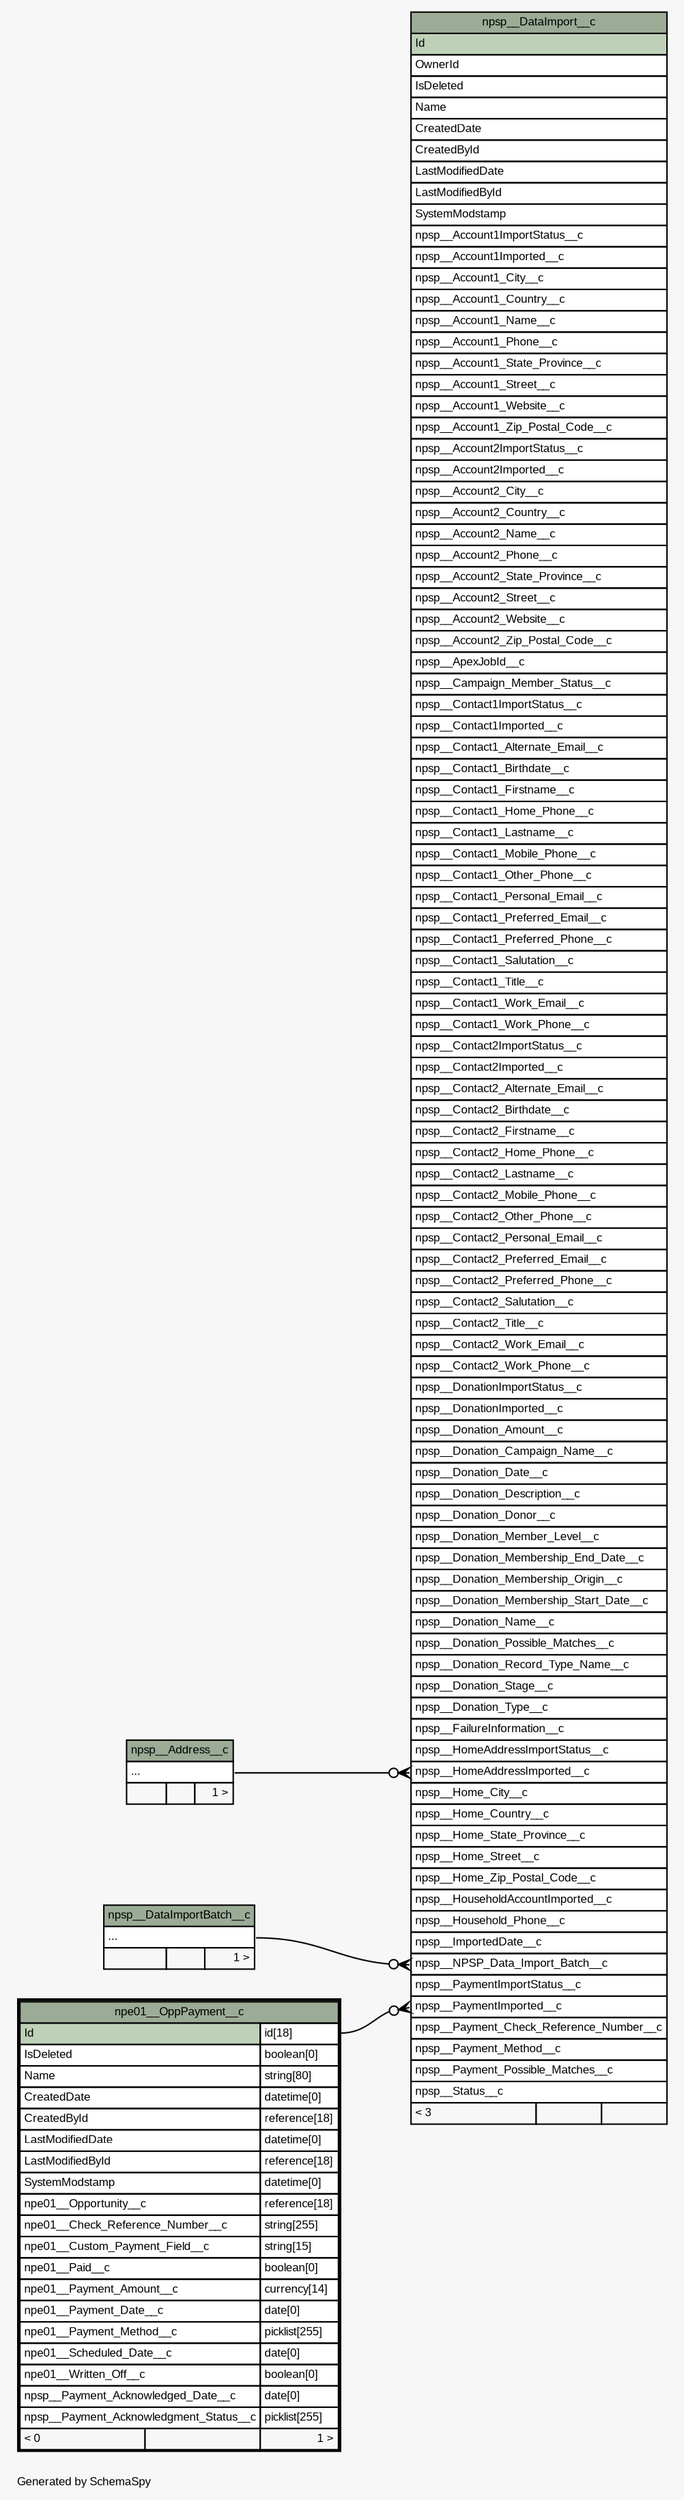 // dot 2.40.1 on Mac OS X 10.12.6
// SchemaSpy rev 590
digraph "twoDegreesRelationshipsDiagram" {
  graph [
    rankdir="RL"
    bgcolor="#f7f7f7"
    label="\nGenerated by SchemaSpy"
    labeljust="l"
    nodesep="0.18"
    ranksep="0.46"
    fontname="Arial"
    fontsize="8"
  ];
  node [
    fontname="Arial"
    fontsize="8"
    shape="plaintext"
  ];
  edge [
    arrowsize="0.8"
  ];
  "npsp__DataImport__c":"npsp__HomeAddressImported__c":w -> "npsp__Address__c":"elipses":e [arrowhead=none dir=back arrowtail=crowodot];
  "npsp__DataImport__c":"npsp__NPSP_Data_Import_Batch__c":w -> "npsp__DataImportBatch__c":"elipses":e [arrowhead=none dir=back arrowtail=crowodot];
  "npsp__DataImport__c":"npsp__PaymentImported__c":w -> "npe01__OppPayment__c":"Id.type":e [arrowhead=none dir=back arrowtail=crowodot];
  "npe01__OppPayment__c" [
    label=<
    <TABLE BORDER="2" CELLBORDER="1" CELLSPACING="0" BGCOLOR="#ffffff">
      <TR><TD COLSPAN="3" BGCOLOR="#9bab96" ALIGN="CENTER">npe01__OppPayment__c</TD></TR>
      <TR><TD PORT="Id" COLSPAN="2" BGCOLOR="#bed1b8" ALIGN="LEFT">Id</TD><TD PORT="Id.type" ALIGN="LEFT">id[18]</TD></TR>
      <TR><TD PORT="IsDeleted" COLSPAN="2" ALIGN="LEFT">IsDeleted</TD><TD PORT="IsDeleted.type" ALIGN="LEFT">boolean[0]</TD></TR>
      <TR><TD PORT="Name" COLSPAN="2" ALIGN="LEFT">Name</TD><TD PORT="Name.type" ALIGN="LEFT">string[80]</TD></TR>
      <TR><TD PORT="CreatedDate" COLSPAN="2" ALIGN="LEFT">CreatedDate</TD><TD PORT="CreatedDate.type" ALIGN="LEFT">datetime[0]</TD></TR>
      <TR><TD PORT="CreatedById" COLSPAN="2" ALIGN="LEFT">CreatedById</TD><TD PORT="CreatedById.type" ALIGN="LEFT">reference[18]</TD></TR>
      <TR><TD PORT="LastModifiedDate" COLSPAN="2" ALIGN="LEFT">LastModifiedDate</TD><TD PORT="LastModifiedDate.type" ALIGN="LEFT">datetime[0]</TD></TR>
      <TR><TD PORT="LastModifiedById" COLSPAN="2" ALIGN="LEFT">LastModifiedById</TD><TD PORT="LastModifiedById.type" ALIGN="LEFT">reference[18]</TD></TR>
      <TR><TD PORT="SystemModstamp" COLSPAN="2" ALIGN="LEFT">SystemModstamp</TD><TD PORT="SystemModstamp.type" ALIGN="LEFT">datetime[0]</TD></TR>
      <TR><TD PORT="npe01__Opportunity__c" COLSPAN="2" ALIGN="LEFT">npe01__Opportunity__c</TD><TD PORT="npe01__Opportunity__c.type" ALIGN="LEFT">reference[18]</TD></TR>
      <TR><TD PORT="npe01__Check_Reference_Number__c" COLSPAN="2" ALIGN="LEFT">npe01__Check_Reference_Number__c</TD><TD PORT="npe01__Check_Reference_Number__c.type" ALIGN="LEFT">string[255]</TD></TR>
      <TR><TD PORT="npe01__Custom_Payment_Field__c" COLSPAN="2" ALIGN="LEFT">npe01__Custom_Payment_Field__c</TD><TD PORT="npe01__Custom_Payment_Field__c.type" ALIGN="LEFT">string[15]</TD></TR>
      <TR><TD PORT="npe01__Paid__c" COLSPAN="2" ALIGN="LEFT">npe01__Paid__c</TD><TD PORT="npe01__Paid__c.type" ALIGN="LEFT">boolean[0]</TD></TR>
      <TR><TD PORT="npe01__Payment_Amount__c" COLSPAN="2" ALIGN="LEFT">npe01__Payment_Amount__c</TD><TD PORT="npe01__Payment_Amount__c.type" ALIGN="LEFT">currency[14]</TD></TR>
      <TR><TD PORT="npe01__Payment_Date__c" COLSPAN="2" ALIGN="LEFT">npe01__Payment_Date__c</TD><TD PORT="npe01__Payment_Date__c.type" ALIGN="LEFT">date[0]</TD></TR>
      <TR><TD PORT="npe01__Payment_Method__c" COLSPAN="2" ALIGN="LEFT">npe01__Payment_Method__c</TD><TD PORT="npe01__Payment_Method__c.type" ALIGN="LEFT">picklist[255]</TD></TR>
      <TR><TD PORT="npe01__Scheduled_Date__c" COLSPAN="2" ALIGN="LEFT">npe01__Scheduled_Date__c</TD><TD PORT="npe01__Scheduled_Date__c.type" ALIGN="LEFT">date[0]</TD></TR>
      <TR><TD PORT="npe01__Written_Off__c" COLSPAN="2" ALIGN="LEFT">npe01__Written_Off__c</TD><TD PORT="npe01__Written_Off__c.type" ALIGN="LEFT">boolean[0]</TD></TR>
      <TR><TD PORT="npsp__Payment_Acknowledged_Date__c" COLSPAN="2" ALIGN="LEFT">npsp__Payment_Acknowledged_Date__c</TD><TD PORT="npsp__Payment_Acknowledged_Date__c.type" ALIGN="LEFT">date[0]</TD></TR>
      <TR><TD PORT="npsp__Payment_Acknowledgment_Status__c" COLSPAN="2" ALIGN="LEFT">npsp__Payment_Acknowledgment_Status__c</TD><TD PORT="npsp__Payment_Acknowledgment_Status__c.type" ALIGN="LEFT">picklist[255]</TD></TR>
      <TR><TD ALIGN="LEFT" BGCOLOR="#f7f7f7">&lt; 0</TD><TD ALIGN="RIGHT" BGCOLOR="#f7f7f7">  </TD><TD ALIGN="RIGHT" BGCOLOR="#f7f7f7">1 &gt;</TD></TR>
    </TABLE>>
    URL="npe01__OppPayment__c.html"
    tooltip="npe01__OppPayment__c"
  ];
  "npsp__Address__c" [
    label=<
    <TABLE BORDER="0" CELLBORDER="1" CELLSPACING="0" BGCOLOR="#ffffff">
      <TR><TD COLSPAN="3" BGCOLOR="#9bab96" ALIGN="CENTER">npsp__Address__c</TD></TR>
      <TR><TD PORT="elipses" COLSPAN="3" ALIGN="LEFT">...</TD></TR>
      <TR><TD ALIGN="LEFT" BGCOLOR="#f7f7f7">  </TD><TD ALIGN="RIGHT" BGCOLOR="#f7f7f7">  </TD><TD ALIGN="RIGHT" BGCOLOR="#f7f7f7">1 &gt;</TD></TR>
    </TABLE>>
    URL="npsp__Address__c.html"
    tooltip="npsp__Address__c"
  ];
  "npsp__DataImport__c" [
    label=<
    <TABLE BORDER="0" CELLBORDER="1" CELLSPACING="0" BGCOLOR="#ffffff">
      <TR><TD COLSPAN="3" BGCOLOR="#9bab96" ALIGN="CENTER">npsp__DataImport__c</TD></TR>
      <TR><TD PORT="Id" COLSPAN="3" BGCOLOR="#bed1b8" ALIGN="LEFT">Id</TD></TR>
      <TR><TD PORT="OwnerId" COLSPAN="3" ALIGN="LEFT">OwnerId</TD></TR>
      <TR><TD PORT="IsDeleted" COLSPAN="3" ALIGN="LEFT">IsDeleted</TD></TR>
      <TR><TD PORT="Name" COLSPAN="3" ALIGN="LEFT">Name</TD></TR>
      <TR><TD PORT="CreatedDate" COLSPAN="3" ALIGN="LEFT">CreatedDate</TD></TR>
      <TR><TD PORT="CreatedById" COLSPAN="3" ALIGN="LEFT">CreatedById</TD></TR>
      <TR><TD PORT="LastModifiedDate" COLSPAN="3" ALIGN="LEFT">LastModifiedDate</TD></TR>
      <TR><TD PORT="LastModifiedById" COLSPAN="3" ALIGN="LEFT">LastModifiedById</TD></TR>
      <TR><TD PORT="SystemModstamp" COLSPAN="3" ALIGN="LEFT">SystemModstamp</TD></TR>
      <TR><TD PORT="npsp__Account1ImportStatus__c" COLSPAN="3" ALIGN="LEFT">npsp__Account1ImportStatus__c</TD></TR>
      <TR><TD PORT="npsp__Account1Imported__c" COLSPAN="3" ALIGN="LEFT">npsp__Account1Imported__c</TD></TR>
      <TR><TD PORT="npsp__Account1_City__c" COLSPAN="3" ALIGN="LEFT">npsp__Account1_City__c</TD></TR>
      <TR><TD PORT="npsp__Account1_Country__c" COLSPAN="3" ALIGN="LEFT">npsp__Account1_Country__c</TD></TR>
      <TR><TD PORT="npsp__Account1_Name__c" COLSPAN="3" ALIGN="LEFT">npsp__Account1_Name__c</TD></TR>
      <TR><TD PORT="npsp__Account1_Phone__c" COLSPAN="3" ALIGN="LEFT">npsp__Account1_Phone__c</TD></TR>
      <TR><TD PORT="npsp__Account1_State_Province__c" COLSPAN="3" ALIGN="LEFT">npsp__Account1_State_Province__c</TD></TR>
      <TR><TD PORT="npsp__Account1_Street__c" COLSPAN="3" ALIGN="LEFT">npsp__Account1_Street__c</TD></TR>
      <TR><TD PORT="npsp__Account1_Website__c" COLSPAN="3" ALIGN="LEFT">npsp__Account1_Website__c</TD></TR>
      <TR><TD PORT="npsp__Account1_Zip_Postal_Code__c" COLSPAN="3" ALIGN="LEFT">npsp__Account1_Zip_Postal_Code__c</TD></TR>
      <TR><TD PORT="npsp__Account2ImportStatus__c" COLSPAN="3" ALIGN="LEFT">npsp__Account2ImportStatus__c</TD></TR>
      <TR><TD PORT="npsp__Account2Imported__c" COLSPAN="3" ALIGN="LEFT">npsp__Account2Imported__c</TD></TR>
      <TR><TD PORT="npsp__Account2_City__c" COLSPAN="3" ALIGN="LEFT">npsp__Account2_City__c</TD></TR>
      <TR><TD PORT="npsp__Account2_Country__c" COLSPAN="3" ALIGN="LEFT">npsp__Account2_Country__c</TD></TR>
      <TR><TD PORT="npsp__Account2_Name__c" COLSPAN="3" ALIGN="LEFT">npsp__Account2_Name__c</TD></TR>
      <TR><TD PORT="npsp__Account2_Phone__c" COLSPAN="3" ALIGN="LEFT">npsp__Account2_Phone__c</TD></TR>
      <TR><TD PORT="npsp__Account2_State_Province__c" COLSPAN="3" ALIGN="LEFT">npsp__Account2_State_Province__c</TD></TR>
      <TR><TD PORT="npsp__Account2_Street__c" COLSPAN="3" ALIGN="LEFT">npsp__Account2_Street__c</TD></TR>
      <TR><TD PORT="npsp__Account2_Website__c" COLSPAN="3" ALIGN="LEFT">npsp__Account2_Website__c</TD></TR>
      <TR><TD PORT="npsp__Account2_Zip_Postal_Code__c" COLSPAN="3" ALIGN="LEFT">npsp__Account2_Zip_Postal_Code__c</TD></TR>
      <TR><TD PORT="npsp__ApexJobId__c" COLSPAN="3" ALIGN="LEFT">npsp__ApexJobId__c</TD></TR>
      <TR><TD PORT="npsp__Campaign_Member_Status__c" COLSPAN="3" ALIGN="LEFT">npsp__Campaign_Member_Status__c</TD></TR>
      <TR><TD PORT="npsp__Contact1ImportStatus__c" COLSPAN="3" ALIGN="LEFT">npsp__Contact1ImportStatus__c</TD></TR>
      <TR><TD PORT="npsp__Contact1Imported__c" COLSPAN="3" ALIGN="LEFT">npsp__Contact1Imported__c</TD></TR>
      <TR><TD PORT="npsp__Contact1_Alternate_Email__c" COLSPAN="3" ALIGN="LEFT">npsp__Contact1_Alternate_Email__c</TD></TR>
      <TR><TD PORT="npsp__Contact1_Birthdate__c" COLSPAN="3" ALIGN="LEFT">npsp__Contact1_Birthdate__c</TD></TR>
      <TR><TD PORT="npsp__Contact1_Firstname__c" COLSPAN="3" ALIGN="LEFT">npsp__Contact1_Firstname__c</TD></TR>
      <TR><TD PORT="npsp__Contact1_Home_Phone__c" COLSPAN="3" ALIGN="LEFT">npsp__Contact1_Home_Phone__c</TD></TR>
      <TR><TD PORT="npsp__Contact1_Lastname__c" COLSPAN="3" ALIGN="LEFT">npsp__Contact1_Lastname__c</TD></TR>
      <TR><TD PORT="npsp__Contact1_Mobile_Phone__c" COLSPAN="3" ALIGN="LEFT">npsp__Contact1_Mobile_Phone__c</TD></TR>
      <TR><TD PORT="npsp__Contact1_Other_Phone__c" COLSPAN="3" ALIGN="LEFT">npsp__Contact1_Other_Phone__c</TD></TR>
      <TR><TD PORT="npsp__Contact1_Personal_Email__c" COLSPAN="3" ALIGN="LEFT">npsp__Contact1_Personal_Email__c</TD></TR>
      <TR><TD PORT="npsp__Contact1_Preferred_Email__c" COLSPAN="3" ALIGN="LEFT">npsp__Contact1_Preferred_Email__c</TD></TR>
      <TR><TD PORT="npsp__Contact1_Preferred_Phone__c" COLSPAN="3" ALIGN="LEFT">npsp__Contact1_Preferred_Phone__c</TD></TR>
      <TR><TD PORT="npsp__Contact1_Salutation__c" COLSPAN="3" ALIGN="LEFT">npsp__Contact1_Salutation__c</TD></TR>
      <TR><TD PORT="npsp__Contact1_Title__c" COLSPAN="3" ALIGN="LEFT">npsp__Contact1_Title__c</TD></TR>
      <TR><TD PORT="npsp__Contact1_Work_Email__c" COLSPAN="3" ALIGN="LEFT">npsp__Contact1_Work_Email__c</TD></TR>
      <TR><TD PORT="npsp__Contact1_Work_Phone__c" COLSPAN="3" ALIGN="LEFT">npsp__Contact1_Work_Phone__c</TD></TR>
      <TR><TD PORT="npsp__Contact2ImportStatus__c" COLSPAN="3" ALIGN="LEFT">npsp__Contact2ImportStatus__c</TD></TR>
      <TR><TD PORT="npsp__Contact2Imported__c" COLSPAN="3" ALIGN="LEFT">npsp__Contact2Imported__c</TD></TR>
      <TR><TD PORT="npsp__Contact2_Alternate_Email__c" COLSPAN="3" ALIGN="LEFT">npsp__Contact2_Alternate_Email__c</TD></TR>
      <TR><TD PORT="npsp__Contact2_Birthdate__c" COLSPAN="3" ALIGN="LEFT">npsp__Contact2_Birthdate__c</TD></TR>
      <TR><TD PORT="npsp__Contact2_Firstname__c" COLSPAN="3" ALIGN="LEFT">npsp__Contact2_Firstname__c</TD></TR>
      <TR><TD PORT="npsp__Contact2_Home_Phone__c" COLSPAN="3" ALIGN="LEFT">npsp__Contact2_Home_Phone__c</TD></TR>
      <TR><TD PORT="npsp__Contact2_Lastname__c" COLSPAN="3" ALIGN="LEFT">npsp__Contact2_Lastname__c</TD></TR>
      <TR><TD PORT="npsp__Contact2_Mobile_Phone__c" COLSPAN="3" ALIGN="LEFT">npsp__Contact2_Mobile_Phone__c</TD></TR>
      <TR><TD PORT="npsp__Contact2_Other_Phone__c" COLSPAN="3" ALIGN="LEFT">npsp__Contact2_Other_Phone__c</TD></TR>
      <TR><TD PORT="npsp__Contact2_Personal_Email__c" COLSPAN="3" ALIGN="LEFT">npsp__Contact2_Personal_Email__c</TD></TR>
      <TR><TD PORT="npsp__Contact2_Preferred_Email__c" COLSPAN="3" ALIGN="LEFT">npsp__Contact2_Preferred_Email__c</TD></TR>
      <TR><TD PORT="npsp__Contact2_Preferred_Phone__c" COLSPAN="3" ALIGN="LEFT">npsp__Contact2_Preferred_Phone__c</TD></TR>
      <TR><TD PORT="npsp__Contact2_Salutation__c" COLSPAN="3" ALIGN="LEFT">npsp__Contact2_Salutation__c</TD></TR>
      <TR><TD PORT="npsp__Contact2_Title__c" COLSPAN="3" ALIGN="LEFT">npsp__Contact2_Title__c</TD></TR>
      <TR><TD PORT="npsp__Contact2_Work_Email__c" COLSPAN="3" ALIGN="LEFT">npsp__Contact2_Work_Email__c</TD></TR>
      <TR><TD PORT="npsp__Contact2_Work_Phone__c" COLSPAN="3" ALIGN="LEFT">npsp__Contact2_Work_Phone__c</TD></TR>
      <TR><TD PORT="npsp__DonationImportStatus__c" COLSPAN="3" ALIGN="LEFT">npsp__DonationImportStatus__c</TD></TR>
      <TR><TD PORT="npsp__DonationImported__c" COLSPAN="3" ALIGN="LEFT">npsp__DonationImported__c</TD></TR>
      <TR><TD PORT="npsp__Donation_Amount__c" COLSPAN="3" ALIGN="LEFT">npsp__Donation_Amount__c</TD></TR>
      <TR><TD PORT="npsp__Donation_Campaign_Name__c" COLSPAN="3" ALIGN="LEFT">npsp__Donation_Campaign_Name__c</TD></TR>
      <TR><TD PORT="npsp__Donation_Date__c" COLSPAN="3" ALIGN="LEFT">npsp__Donation_Date__c</TD></TR>
      <TR><TD PORT="npsp__Donation_Description__c" COLSPAN="3" ALIGN="LEFT">npsp__Donation_Description__c</TD></TR>
      <TR><TD PORT="npsp__Donation_Donor__c" COLSPAN="3" ALIGN="LEFT">npsp__Donation_Donor__c</TD></TR>
      <TR><TD PORT="npsp__Donation_Member_Level__c" COLSPAN="3" ALIGN="LEFT">npsp__Donation_Member_Level__c</TD></TR>
      <TR><TD PORT="npsp__Donation_Membership_End_Date__c" COLSPAN="3" ALIGN="LEFT">npsp__Donation_Membership_End_Date__c</TD></TR>
      <TR><TD PORT="npsp__Donation_Membership_Origin__c" COLSPAN="3" ALIGN="LEFT">npsp__Donation_Membership_Origin__c</TD></TR>
      <TR><TD PORT="npsp__Donation_Membership_Start_Date__c" COLSPAN="3" ALIGN="LEFT">npsp__Donation_Membership_Start_Date__c</TD></TR>
      <TR><TD PORT="npsp__Donation_Name__c" COLSPAN="3" ALIGN="LEFT">npsp__Donation_Name__c</TD></TR>
      <TR><TD PORT="npsp__Donation_Possible_Matches__c" COLSPAN="3" ALIGN="LEFT">npsp__Donation_Possible_Matches__c</TD></TR>
      <TR><TD PORT="npsp__Donation_Record_Type_Name__c" COLSPAN="3" ALIGN="LEFT">npsp__Donation_Record_Type_Name__c</TD></TR>
      <TR><TD PORT="npsp__Donation_Stage__c" COLSPAN="3" ALIGN="LEFT">npsp__Donation_Stage__c</TD></TR>
      <TR><TD PORT="npsp__Donation_Type__c" COLSPAN="3" ALIGN="LEFT">npsp__Donation_Type__c</TD></TR>
      <TR><TD PORT="npsp__FailureInformation__c" COLSPAN="3" ALIGN="LEFT">npsp__FailureInformation__c</TD></TR>
      <TR><TD PORT="npsp__HomeAddressImportStatus__c" COLSPAN="3" ALIGN="LEFT">npsp__HomeAddressImportStatus__c</TD></TR>
      <TR><TD PORT="npsp__HomeAddressImported__c" COLSPAN="3" ALIGN="LEFT">npsp__HomeAddressImported__c</TD></TR>
      <TR><TD PORT="npsp__Home_City__c" COLSPAN="3" ALIGN="LEFT">npsp__Home_City__c</TD></TR>
      <TR><TD PORT="npsp__Home_Country__c" COLSPAN="3" ALIGN="LEFT">npsp__Home_Country__c</TD></TR>
      <TR><TD PORT="npsp__Home_State_Province__c" COLSPAN="3" ALIGN="LEFT">npsp__Home_State_Province__c</TD></TR>
      <TR><TD PORT="npsp__Home_Street__c" COLSPAN="3" ALIGN="LEFT">npsp__Home_Street__c</TD></TR>
      <TR><TD PORT="npsp__Home_Zip_Postal_Code__c" COLSPAN="3" ALIGN="LEFT">npsp__Home_Zip_Postal_Code__c</TD></TR>
      <TR><TD PORT="npsp__HouseholdAccountImported__c" COLSPAN="3" ALIGN="LEFT">npsp__HouseholdAccountImported__c</TD></TR>
      <TR><TD PORT="npsp__Household_Phone__c" COLSPAN="3" ALIGN="LEFT">npsp__Household_Phone__c</TD></TR>
      <TR><TD PORT="npsp__ImportedDate__c" COLSPAN="3" ALIGN="LEFT">npsp__ImportedDate__c</TD></TR>
      <TR><TD PORT="npsp__NPSP_Data_Import_Batch__c" COLSPAN="3" ALIGN="LEFT">npsp__NPSP_Data_Import_Batch__c</TD></TR>
      <TR><TD PORT="npsp__PaymentImportStatus__c" COLSPAN="3" ALIGN="LEFT">npsp__PaymentImportStatus__c</TD></TR>
      <TR><TD PORT="npsp__PaymentImported__c" COLSPAN="3" ALIGN="LEFT">npsp__PaymentImported__c</TD></TR>
      <TR><TD PORT="npsp__Payment_Check_Reference_Number__c" COLSPAN="3" ALIGN="LEFT">npsp__Payment_Check_Reference_Number__c</TD></TR>
      <TR><TD PORT="npsp__Payment_Method__c" COLSPAN="3" ALIGN="LEFT">npsp__Payment_Method__c</TD></TR>
      <TR><TD PORT="npsp__Payment_Possible_Matches__c" COLSPAN="3" ALIGN="LEFT">npsp__Payment_Possible_Matches__c</TD></TR>
      <TR><TD PORT="npsp__Status__c" COLSPAN="3" ALIGN="LEFT">npsp__Status__c</TD></TR>
      <TR><TD ALIGN="LEFT" BGCOLOR="#f7f7f7">&lt; 3</TD><TD ALIGN="RIGHT" BGCOLOR="#f7f7f7">  </TD><TD ALIGN="RIGHT" BGCOLOR="#f7f7f7">  </TD></TR>
    </TABLE>>
    URL="npsp__DataImport__c.html"
    tooltip="npsp__DataImport__c"
  ];
  "npsp__DataImportBatch__c" [
    label=<
    <TABLE BORDER="0" CELLBORDER="1" CELLSPACING="0" BGCOLOR="#ffffff">
      <TR><TD COLSPAN="3" BGCOLOR="#9bab96" ALIGN="CENTER">npsp__DataImportBatch__c</TD></TR>
      <TR><TD PORT="elipses" COLSPAN="3" ALIGN="LEFT">...</TD></TR>
      <TR><TD ALIGN="LEFT" BGCOLOR="#f7f7f7">  </TD><TD ALIGN="RIGHT" BGCOLOR="#f7f7f7">  </TD><TD ALIGN="RIGHT" BGCOLOR="#f7f7f7">1 &gt;</TD></TR>
    </TABLE>>
    URL="npsp__DataImportBatch__c.html"
    tooltip="npsp__DataImportBatch__c"
  ];
}
